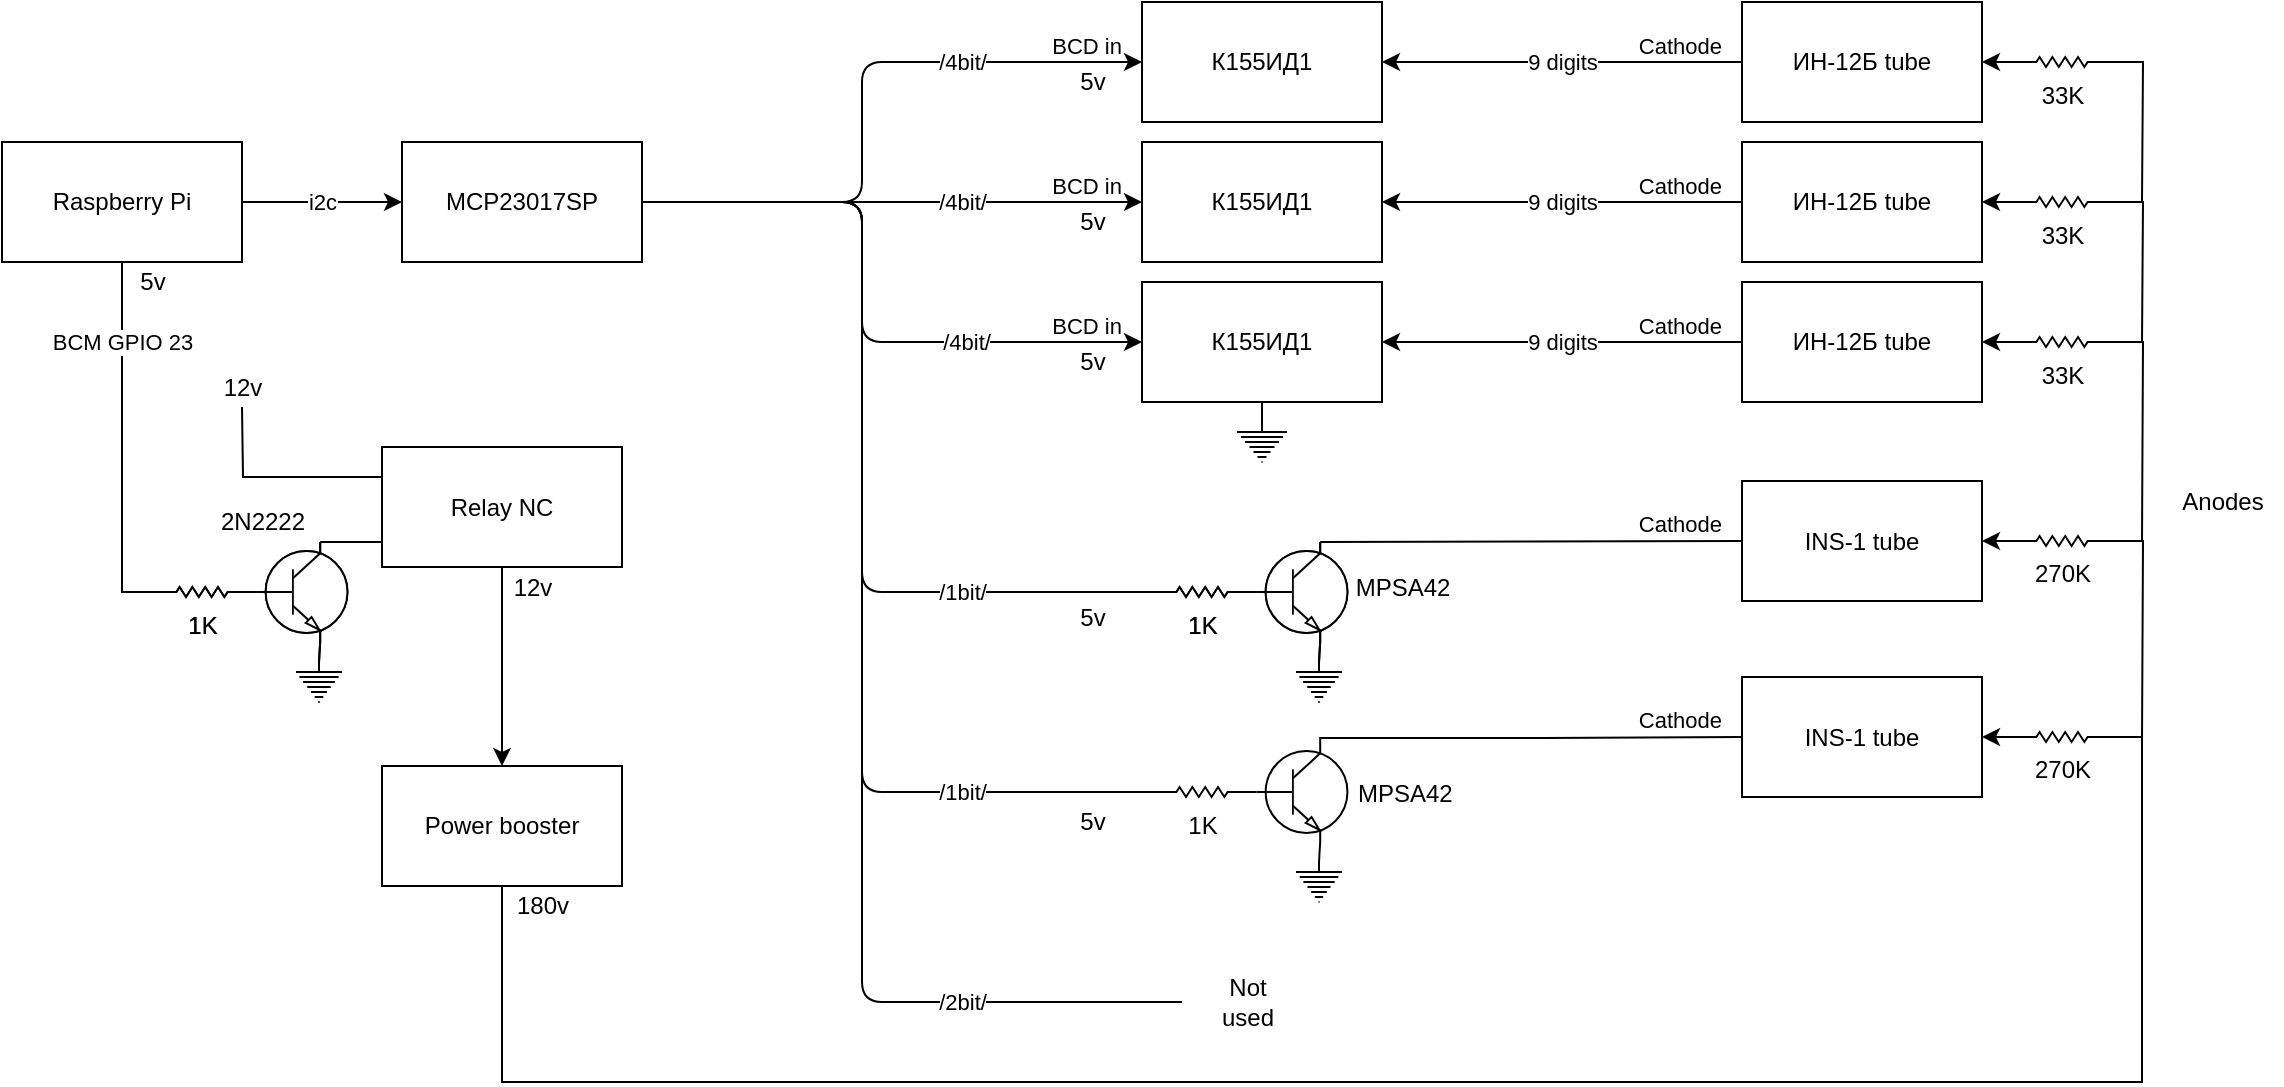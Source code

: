 <mxfile version="13.8.1" type="device"><diagram id="28f9GWwnW38q04dyBR0_" name="Page-1"><mxGraphModel dx="1422" dy="791" grid="1" gridSize="10" guides="1" tooltips="1" connect="1" arrows="1" fold="1" page="1" pageScale="1" pageWidth="827" pageHeight="1169" math="0" shadow="0"><root><mxCell id="0"/><mxCell id="1" parent="0"/><mxCell id="Po_Mlg8jeD2P4Oed7_Wl-3" value="Raspberry Pi" style="rounded=0;whiteSpace=wrap;html=1;" vertex="1" parent="1"><mxGeometry y="70" width="120" height="60" as="geometry"/></mxCell><mxCell id="Po_Mlg8jeD2P4Oed7_Wl-4" value="MCP23017SP" style="rounded=0;whiteSpace=wrap;html=1;" vertex="1" parent="1"><mxGeometry x="200" y="70" width="120" height="60" as="geometry"/></mxCell><mxCell id="Po_Mlg8jeD2P4Oed7_Wl-5" value="К155ИД1" style="rounded=0;whiteSpace=wrap;html=1;" vertex="1" parent="1"><mxGeometry x="570" width="120" height="60" as="geometry"/></mxCell><mxCell id="Po_Mlg8jeD2P4Oed7_Wl-6" value="К155ИД1" style="rounded=0;whiteSpace=wrap;html=1;" vertex="1" parent="1"><mxGeometry x="570" y="70" width="120" height="60" as="geometry"/></mxCell><mxCell id="Po_Mlg8jeD2P4Oed7_Wl-7" value="К155ИД1" style="rounded=0;whiteSpace=wrap;html=1;" vertex="1" parent="1"><mxGeometry x="570" y="140" width="120" height="60" as="geometry"/></mxCell><mxCell id="Po_Mlg8jeD2P4Oed7_Wl-8" value="ИН-12Б tube" style="rounded=0;whiteSpace=wrap;html=1;" vertex="1" parent="1"><mxGeometry x="870" width="120" height="60" as="geometry"/></mxCell><mxCell id="Po_Mlg8jeD2P4Oed7_Wl-9" value="ИН-12Б tube" style="rounded=0;whiteSpace=wrap;html=1;" vertex="1" parent="1"><mxGeometry x="870" y="70" width="120" height="60" as="geometry"/></mxCell><mxCell id="Po_Mlg8jeD2P4Oed7_Wl-10" value="ИН-12Б tube" style="rounded=0;whiteSpace=wrap;html=1;" vertex="1" parent="1"><mxGeometry x="870" y="140" width="120" height="60" as="geometry"/></mxCell><mxCell id="Po_Mlg8jeD2P4Oed7_Wl-14" value="" style="endArrow=classic;html=1;exitX=1;exitY=0.5;exitDx=0;exitDy=0;entryX=0;entryY=0.5;entryDx=0;entryDy=0;entryPerimeter=0;" edge="1" parent="1" source="Po_Mlg8jeD2P4Oed7_Wl-3" target="Po_Mlg8jeD2P4Oed7_Wl-4"><mxGeometry relative="1" as="geometry"><mxPoint x="320" y="80" as="sourcePoint"/><mxPoint x="420" y="80" as="targetPoint"/></mxGeometry></mxCell><mxCell id="Po_Mlg8jeD2P4Oed7_Wl-15" value="i2c" style="edgeLabel;resizable=0;html=1;align=center;verticalAlign=middle;" connectable="0" vertex="1" parent="Po_Mlg8jeD2P4Oed7_Wl-14"><mxGeometry relative="1" as="geometry"/></mxCell><mxCell id="Po_Mlg8jeD2P4Oed7_Wl-22" value="/4bit/" style="endArrow=classic;html=1;entryX=0;entryY=0.5;entryDx=0;entryDy=0;" edge="1" parent="1" target="Po_Mlg8jeD2P4Oed7_Wl-5"><mxGeometry x="0.438" relative="1" as="geometry"><mxPoint x="320" y="100" as="sourcePoint"/><mxPoint x="510" y="210" as="targetPoint"/><Array as="points"><mxPoint x="430" y="100"/><mxPoint x="430" y="30"/></Array><mxPoint as="offset"/></mxGeometry></mxCell><mxCell id="Po_Mlg8jeD2P4Oed7_Wl-25" value="BCD in" style="edgeLabel;resizable=0;html=1;align=right;verticalAlign=bottom;" connectable="0" vertex="1" parent="Po_Mlg8jeD2P4Oed7_Wl-22"><mxGeometry x="1" relative="1" as="geometry"><mxPoint x="-10" as="offset"/></mxGeometry></mxCell><mxCell id="Po_Mlg8jeD2P4Oed7_Wl-26" value="/4bit/" style="endArrow=classic;html=1;entryX=0;entryY=0.5;entryDx=0;entryDy=0;" edge="1" parent="1" target="Po_Mlg8jeD2P4Oed7_Wl-6"><mxGeometry x="0.28" relative="1" as="geometry"><mxPoint x="320" y="100" as="sourcePoint"/><mxPoint x="570" y="30" as="targetPoint"/><Array as="points"><mxPoint x="430" y="100"/></Array><mxPoint as="offset"/></mxGeometry></mxCell><mxCell id="Po_Mlg8jeD2P4Oed7_Wl-28" value="BCD in" style="edgeLabel;resizable=0;html=1;align=right;verticalAlign=bottom;" connectable="0" vertex="1" parent="Po_Mlg8jeD2P4Oed7_Wl-26"><mxGeometry x="1" relative="1" as="geometry"><mxPoint x="-10" as="offset"/></mxGeometry></mxCell><mxCell id="Po_Mlg8jeD2P4Oed7_Wl-29" value="/4bit/" style="endArrow=classic;html=1;entryX=0;entryY=0.5;entryDx=0;entryDy=0;" edge="1" parent="1" target="Po_Mlg8jeD2P4Oed7_Wl-7"><mxGeometry x="0.448" relative="1" as="geometry"><mxPoint x="320" y="100" as="sourcePoint"/><mxPoint x="570" y="30" as="targetPoint"/><Array as="points"><mxPoint x="370" y="100"/><mxPoint x="430" y="100"/><mxPoint x="430" y="170"/></Array><mxPoint as="offset"/></mxGeometry></mxCell><mxCell id="Po_Mlg8jeD2P4Oed7_Wl-31" value="BCD in" style="edgeLabel;resizable=0;html=1;align=right;verticalAlign=bottom;" connectable="0" vertex="1" parent="Po_Mlg8jeD2P4Oed7_Wl-29"><mxGeometry x="1" relative="1" as="geometry"><mxPoint x="-10" as="offset"/></mxGeometry></mxCell><mxCell id="Po_Mlg8jeD2P4Oed7_Wl-32" value="/1bit/" style="endArrow=none;html=1;entryX=0;entryY=0.5;entryDx=0;entryDy=0;entryPerimeter=0;endFill=0;" edge="1" parent="1" target="Po_Mlg8jeD2P4Oed7_Wl-61"><mxGeometry x="0.56" relative="1" as="geometry"><mxPoint x="320" y="100" as="sourcePoint"/><mxPoint x="570" y="270" as="targetPoint"/><Array as="points"><mxPoint x="370" y="100"/><mxPoint x="430" y="100"/><mxPoint x="430" y="295"/></Array><mxPoint as="offset"/></mxGeometry></mxCell><mxCell id="Po_Mlg8jeD2P4Oed7_Wl-35" value="/1bit/" style="endArrow=none;html=1;exitX=1;exitY=0.5;exitDx=0;exitDy=0;entryX=0;entryY=0.5;entryDx=0;entryDy=0;entryPerimeter=0;endFill=0;" edge="1" parent="1" source="Po_Mlg8jeD2P4Oed7_Wl-4" target="Po_Mlg8jeD2P4Oed7_Wl-66"><mxGeometry x="0.64" relative="1" as="geometry"><mxPoint x="320" y="130" as="sourcePoint"/><mxPoint x="570" y="340" as="targetPoint"/><Array as="points"><mxPoint x="370" y="100"/><mxPoint x="430" y="100"/><mxPoint x="430" y="395"/></Array><mxPoint as="offset"/></mxGeometry></mxCell><mxCell id="Po_Mlg8jeD2P4Oed7_Wl-38" value="" style="endArrow=none;html=1;exitX=1;exitY=0.5;exitDx=0;exitDy=0;entryX=0;entryY=0.5;entryDx=0;entryDy=0;startArrow=classic;startFill=1;endFill=0;" edge="1" parent="1" source="Po_Mlg8jeD2P4Oed7_Wl-5" target="Po_Mlg8jeD2P4Oed7_Wl-8"><mxGeometry relative="1" as="geometry"><mxPoint x="490" y="230" as="sourcePoint"/><mxPoint x="650" y="230" as="targetPoint"/></mxGeometry></mxCell><mxCell id="Po_Mlg8jeD2P4Oed7_Wl-39" value="9 digits" style="edgeLabel;resizable=0;html=1;align=center;verticalAlign=middle;" connectable="0" vertex="1" parent="Po_Mlg8jeD2P4Oed7_Wl-38"><mxGeometry relative="1" as="geometry"/></mxCell><mxCell id="Po_Mlg8jeD2P4Oed7_Wl-41" value="Cathode" style="edgeLabel;resizable=0;html=1;align=right;verticalAlign=bottom;" connectable="0" vertex="1" parent="Po_Mlg8jeD2P4Oed7_Wl-38"><mxGeometry x="1" relative="1" as="geometry"><mxPoint x="-10" as="offset"/></mxGeometry></mxCell><mxCell id="Po_Mlg8jeD2P4Oed7_Wl-42" value="" style="endArrow=none;html=1;exitX=1;exitY=0.5;exitDx=0;exitDy=0;entryX=0;entryY=0.5;entryDx=0;entryDy=0;startArrow=classic;startFill=1;endFill=0;" edge="1" parent="1" source="Po_Mlg8jeD2P4Oed7_Wl-6" target="Po_Mlg8jeD2P4Oed7_Wl-9"><mxGeometry relative="1" as="geometry"><mxPoint x="690" y="30" as="sourcePoint"/><mxPoint x="870" y="30" as="targetPoint"/></mxGeometry></mxCell><mxCell id="Po_Mlg8jeD2P4Oed7_Wl-43" value="9 digits" style="edgeLabel;resizable=0;html=1;align=center;verticalAlign=middle;" connectable="0" vertex="1" parent="Po_Mlg8jeD2P4Oed7_Wl-42"><mxGeometry relative="1" as="geometry"/></mxCell><mxCell id="Po_Mlg8jeD2P4Oed7_Wl-44" value="Cathode" style="edgeLabel;resizable=0;html=1;align=right;verticalAlign=bottom;" connectable="0" vertex="1" parent="Po_Mlg8jeD2P4Oed7_Wl-42"><mxGeometry x="1" relative="1" as="geometry"><mxPoint x="-10" as="offset"/></mxGeometry></mxCell><mxCell id="Po_Mlg8jeD2P4Oed7_Wl-45" value="" style="endArrow=none;html=1;exitX=1;exitY=0.5;exitDx=0;exitDy=0;entryX=0;entryY=0.5;entryDx=0;entryDy=0;startArrow=classic;startFill=1;endFill=0;" edge="1" parent="1" source="Po_Mlg8jeD2P4Oed7_Wl-7" target="Po_Mlg8jeD2P4Oed7_Wl-10"><mxGeometry relative="1" as="geometry"><mxPoint x="700" y="40" as="sourcePoint"/><mxPoint x="880" y="40" as="targetPoint"/></mxGeometry></mxCell><mxCell id="Po_Mlg8jeD2P4Oed7_Wl-46" value="9 digits" style="edgeLabel;resizable=0;html=1;align=center;verticalAlign=middle;" connectable="0" vertex="1" parent="Po_Mlg8jeD2P4Oed7_Wl-45"><mxGeometry relative="1" as="geometry"/></mxCell><mxCell id="Po_Mlg8jeD2P4Oed7_Wl-47" value="Cathode" style="edgeLabel;resizable=0;html=1;align=right;verticalAlign=bottom;" connectable="0" vertex="1" parent="Po_Mlg8jeD2P4Oed7_Wl-45"><mxGeometry x="1" relative="1" as="geometry"><mxPoint x="-10" as="offset"/></mxGeometry></mxCell><mxCell id="Po_Mlg8jeD2P4Oed7_Wl-51" style="edgeStyle=orthogonalEdgeStyle;rounded=0;orthogonalLoop=1;jettySize=auto;html=1;exitX=0.5;exitY=0;exitDx=0;exitDy=0;exitPerimeter=0;startArrow=none;startFill=0;endArrow=none;endFill=0;entryX=0.5;entryY=1;entryDx=0;entryDy=0;" edge="1" parent="1" source="Po_Mlg8jeD2P4Oed7_Wl-50" target="Po_Mlg8jeD2P4Oed7_Wl-7"><mxGeometry relative="1" as="geometry"><mxPoint x="650" y="220" as="targetPoint"/></mxGeometry></mxCell><mxCell id="Po_Mlg8jeD2P4Oed7_Wl-50" value="" style="pointerEvents=1;verticalLabelPosition=bottom;shadow=0;dashed=0;align=center;html=1;verticalAlign=top;shape=mxgraph.electrical.signal_sources.protective_earth;" vertex="1" parent="1"><mxGeometry x="617.5" y="210" width="25" height="20" as="geometry"/></mxCell><mxCell id="Po_Mlg8jeD2P4Oed7_Wl-57" style="edgeStyle=orthogonalEdgeStyle;rounded=0;orthogonalLoop=1;jettySize=auto;html=1;exitX=0.7;exitY=1;exitDx=0;exitDy=0;exitPerimeter=0;entryX=0.5;entryY=0;entryDx=0;entryDy=0;entryPerimeter=0;startArrow=none;startFill=0;endArrow=none;endFill=0;" edge="1" parent="1" source="Po_Mlg8jeD2P4Oed7_Wl-53" target="Po_Mlg8jeD2P4Oed7_Wl-56"><mxGeometry relative="1" as="geometry"/></mxCell><mxCell id="Po_Mlg8jeD2P4Oed7_Wl-53" value="" style="verticalLabelPosition=bottom;shadow=0;dashed=0;align=center;html=1;verticalAlign=top;shape=mxgraph.electrical.transistors.npn_transistor_1;" vertex="1" parent="1"><mxGeometry x="620" y="270" width="60" height="50" as="geometry"/></mxCell><mxCell id="Po_Mlg8jeD2P4Oed7_Wl-55" style="edgeStyle=orthogonalEdgeStyle;rounded=0;orthogonalLoop=1;jettySize=auto;html=1;exitX=1;exitY=0.5;exitDx=0;exitDy=0;exitPerimeter=0;entryX=0;entryY=0.5;entryDx=0;entryDy=0;entryPerimeter=0;startArrow=none;startFill=0;endArrow=none;endFill=0;" edge="1" parent="1" source="Po_Mlg8jeD2P4Oed7_Wl-54" target="Po_Mlg8jeD2P4Oed7_Wl-53"><mxGeometry relative="1" as="geometry"/></mxCell><mxCell id="Po_Mlg8jeD2P4Oed7_Wl-54" value="1K" style="pointerEvents=1;verticalLabelPosition=bottom;shadow=0;dashed=0;align=center;html=1;verticalAlign=top;shape=mxgraph.electrical.resistors.resistor_2;" vertex="1" parent="1"><mxGeometry x="580" y="292.5" width="40" height="5" as="geometry"/></mxCell><mxCell id="Po_Mlg8jeD2P4Oed7_Wl-56" value="" style="pointerEvents=1;verticalLabelPosition=bottom;shadow=0;dashed=0;align=center;html=1;verticalAlign=top;shape=mxgraph.electrical.signal_sources.protective_earth;" vertex="1" parent="1"><mxGeometry x="647" y="330" width="23" height="20" as="geometry"/></mxCell><mxCell id="Po_Mlg8jeD2P4Oed7_Wl-58" style="edgeStyle=orthogonalEdgeStyle;rounded=0;orthogonalLoop=1;jettySize=auto;html=1;exitX=0.7;exitY=1;exitDx=0;exitDy=0;exitPerimeter=0;entryX=0.5;entryY=0;entryDx=0;entryDy=0;entryPerimeter=0;startArrow=none;startFill=0;endArrow=none;endFill=0;" edge="1" parent="1" source="Po_Mlg8jeD2P4Oed7_Wl-59" target="Po_Mlg8jeD2P4Oed7_Wl-62"><mxGeometry relative="1" as="geometry"/></mxCell><mxCell id="Po_Mlg8jeD2P4Oed7_Wl-59" value="" style="verticalLabelPosition=bottom;shadow=0;dashed=0;align=center;html=1;verticalAlign=top;shape=mxgraph.electrical.transistors.npn_transistor_1;" vertex="1" parent="1"><mxGeometry x="620" y="270" width="60" height="50" as="geometry"/></mxCell><mxCell id="Po_Mlg8jeD2P4Oed7_Wl-60" style="edgeStyle=orthogonalEdgeStyle;rounded=0;orthogonalLoop=1;jettySize=auto;html=1;exitX=1;exitY=0.5;exitDx=0;exitDy=0;exitPerimeter=0;entryX=0;entryY=0.5;entryDx=0;entryDy=0;entryPerimeter=0;startArrow=none;startFill=0;endArrow=none;endFill=0;" edge="1" parent="1" source="Po_Mlg8jeD2P4Oed7_Wl-61" target="Po_Mlg8jeD2P4Oed7_Wl-59"><mxGeometry relative="1" as="geometry"/></mxCell><mxCell id="Po_Mlg8jeD2P4Oed7_Wl-61" value="1K" style="pointerEvents=1;verticalLabelPosition=bottom;shadow=0;dashed=0;align=center;html=1;verticalAlign=top;shape=mxgraph.electrical.resistors.resistor_2;" vertex="1" parent="1"><mxGeometry x="580" y="292.5" width="40" height="5" as="geometry"/></mxCell><mxCell id="Po_Mlg8jeD2P4Oed7_Wl-62" value="" style="pointerEvents=1;verticalLabelPosition=bottom;shadow=0;dashed=0;align=center;html=1;verticalAlign=top;shape=mxgraph.electrical.signal_sources.protective_earth;" vertex="1" parent="1"><mxGeometry x="647" y="330" width="23" height="20" as="geometry"/></mxCell><mxCell id="Po_Mlg8jeD2P4Oed7_Wl-63" style="edgeStyle=orthogonalEdgeStyle;rounded=0;orthogonalLoop=1;jettySize=auto;html=1;exitX=0.7;exitY=1;exitDx=0;exitDy=0;exitPerimeter=0;entryX=0.5;entryY=0;entryDx=0;entryDy=0;entryPerimeter=0;startArrow=none;startFill=0;endArrow=none;endFill=0;" edge="1" parent="1" source="Po_Mlg8jeD2P4Oed7_Wl-64" target="Po_Mlg8jeD2P4Oed7_Wl-67"><mxGeometry relative="1" as="geometry"/></mxCell><mxCell id="Po_Mlg8jeD2P4Oed7_Wl-75" style="edgeStyle=orthogonalEdgeStyle;rounded=0;orthogonalLoop=1;jettySize=auto;html=1;exitX=0.7;exitY=0;exitDx=0;exitDy=0;exitPerimeter=0;entryX=0;entryY=0.5;entryDx=0;entryDy=0;startArrow=none;startFill=0;endArrow=none;endFill=0;" edge="1" parent="1" source="Po_Mlg8jeD2P4Oed7_Wl-64" target="Po_Mlg8jeD2P4Oed7_Wl-69"><mxGeometry relative="1" as="geometry"><Array as="points"><mxPoint x="659" y="368"/><mxPoint x="771" y="368"/></Array></mxGeometry></mxCell><mxCell id="Po_Mlg8jeD2P4Oed7_Wl-64" value="" style="verticalLabelPosition=bottom;shadow=0;dashed=0;align=center;html=1;verticalAlign=top;shape=mxgraph.electrical.transistors.npn_transistor_1;" vertex="1" parent="1"><mxGeometry x="620" y="370" width="60" height="50" as="geometry"/></mxCell><mxCell id="Po_Mlg8jeD2P4Oed7_Wl-65" style="edgeStyle=orthogonalEdgeStyle;rounded=0;orthogonalLoop=1;jettySize=auto;html=1;exitX=1;exitY=0.5;exitDx=0;exitDy=0;exitPerimeter=0;entryX=0;entryY=0.5;entryDx=0;entryDy=0;entryPerimeter=0;startArrow=none;startFill=0;endArrow=none;endFill=0;" edge="1" parent="1" source="Po_Mlg8jeD2P4Oed7_Wl-66" target="Po_Mlg8jeD2P4Oed7_Wl-64"><mxGeometry relative="1" as="geometry"/></mxCell><mxCell id="Po_Mlg8jeD2P4Oed7_Wl-66" value="1K" style="pointerEvents=1;verticalLabelPosition=bottom;shadow=0;dashed=0;align=center;html=1;verticalAlign=top;shape=mxgraph.electrical.resistors.resistor_2;" vertex="1" parent="1"><mxGeometry x="580" y="392.5" width="40" height="5" as="geometry"/></mxCell><mxCell id="Po_Mlg8jeD2P4Oed7_Wl-67" value="" style="pointerEvents=1;verticalLabelPosition=bottom;shadow=0;dashed=0;align=center;html=1;verticalAlign=top;shape=mxgraph.electrical.signal_sources.protective_earth;" vertex="1" parent="1"><mxGeometry x="647" y="430" width="23" height="20" as="geometry"/></mxCell><mxCell id="Po_Mlg8jeD2P4Oed7_Wl-68" value="INS-1 tube" style="rounded=0;whiteSpace=wrap;html=1;" vertex="1" parent="1"><mxGeometry x="870" y="239.5" width="120" height="60" as="geometry"/></mxCell><mxCell id="Po_Mlg8jeD2P4Oed7_Wl-142" style="edgeStyle=orthogonalEdgeStyle;rounded=0;orthogonalLoop=1;jettySize=auto;html=1;exitX=1;exitY=0.5;exitDx=0;exitDy=0;startArrow=none;startFill=0;endArrow=classic;endFill=1;" edge="1" parent="1" source="Po_Mlg8jeD2P4Oed7_Wl-69"><mxGeometry relative="1" as="geometry"><mxPoint x="990.2" y="367.6" as="targetPoint"/></mxGeometry></mxCell><mxCell id="Po_Mlg8jeD2P4Oed7_Wl-69" value="INS-1 tube" style="rounded=0;whiteSpace=wrap;html=1;" vertex="1" parent="1"><mxGeometry x="870" y="337.5" width="120" height="60" as="geometry"/></mxCell><mxCell id="Po_Mlg8jeD2P4Oed7_Wl-70" value="/2bit/" style="endArrow=none;html=1;exitX=1;exitY=0.5;exitDx=0;exitDy=0;endFill=0;" edge="1" parent="1" source="Po_Mlg8jeD2P4Oed7_Wl-4"><mxGeometry x="0.672" relative="1" as="geometry"><mxPoint x="320" y="130" as="sourcePoint"/><mxPoint x="590" y="500" as="targetPoint"/><Array as="points"><mxPoint x="370" y="100"/><mxPoint x="430" y="100"/><mxPoint x="430" y="500"/></Array><mxPoint as="offset"/></mxGeometry></mxCell><mxCell id="Po_Mlg8jeD2P4Oed7_Wl-72" value="Not used" style="text;html=1;strokeColor=none;fillColor=none;align=center;verticalAlign=middle;whiteSpace=wrap;rounded=0;" vertex="1" parent="1"><mxGeometry x="603" y="490" width="40" height="20" as="geometry"/></mxCell><mxCell id="Po_Mlg8jeD2P4Oed7_Wl-74" value="" style="endArrow=none;html=1;exitX=0.7;exitY=0;exitDx=0;exitDy=0;exitPerimeter=0;entryX=0;entryY=0.5;entryDx=0;entryDy=0;" edge="1" parent="1" source="Po_Mlg8jeD2P4Oed7_Wl-59" target="Po_Mlg8jeD2P4Oed7_Wl-68"><mxGeometry width="50" height="50" relative="1" as="geometry"><mxPoint x="640" y="250" as="sourcePoint"/><mxPoint x="690" y="200" as="targetPoint"/></mxGeometry></mxCell><mxCell id="Po_Mlg8jeD2P4Oed7_Wl-77" value="Cathode" style="edgeLabel;resizable=0;html=1;align=right;verticalAlign=bottom;" connectable="0" vertex="1" parent="1"><mxGeometry x="860" y="269.5" as="geometry"/></mxCell><mxCell id="Po_Mlg8jeD2P4Oed7_Wl-78" value="Cathode" style="edgeLabel;resizable=0;html=1;align=right;verticalAlign=bottom;" connectable="0" vertex="1" parent="1"><mxGeometry x="860" y="367.5" as="geometry"/></mxCell><mxCell id="Po_Mlg8jeD2P4Oed7_Wl-79" value="MPSA42" style="text;html=1;align=center;verticalAlign=middle;resizable=0;points=[];autosize=1;" vertex="1" parent="1"><mxGeometry x="670" y="282.5" width="60" height="20" as="geometry"/></mxCell><mxCell id="Po_Mlg8jeD2P4Oed7_Wl-80" value="MPSA42" style="text;whiteSpace=wrap;html=1;" vertex="1" parent="1"><mxGeometry x="676" y="382" width="70" height="30" as="geometry"/></mxCell><mxCell id="Po_Mlg8jeD2P4Oed7_Wl-95" style="edgeStyle=orthogonalEdgeStyle;rounded=0;orthogonalLoop=1;jettySize=auto;html=1;exitX=0;exitY=0.25;exitDx=0;exitDy=0;startArrow=none;startFill=0;endArrow=none;endFill=0;" edge="1" parent="1" source="Po_Mlg8jeD2P4Oed7_Wl-83"><mxGeometry relative="1" as="geometry"><mxPoint x="120" y="202.5" as="targetPoint"/></mxGeometry></mxCell><mxCell id="Po_Mlg8jeD2P4Oed7_Wl-98" style="edgeStyle=orthogonalEdgeStyle;rounded=0;orthogonalLoop=1;jettySize=auto;html=1;exitX=0.5;exitY=1;exitDx=0;exitDy=0;entryX=0.5;entryY=0;entryDx=0;entryDy=0;startArrow=none;startFill=0;endArrow=classic;endFill=1;" edge="1" parent="1" source="Po_Mlg8jeD2P4Oed7_Wl-83" target="Po_Mlg8jeD2P4Oed7_Wl-97"><mxGeometry relative="1" as="geometry"/></mxCell><mxCell id="Po_Mlg8jeD2P4Oed7_Wl-83" value="Relay NC" style="rounded=0;whiteSpace=wrap;html=1;" vertex="1" parent="1"><mxGeometry x="190" y="222.5" width="120" height="60" as="geometry"/></mxCell><mxCell id="Po_Mlg8jeD2P4Oed7_Wl-84" style="edgeStyle=orthogonalEdgeStyle;rounded=0;orthogonalLoop=1;jettySize=auto;html=1;exitX=0.7;exitY=1;exitDx=0;exitDy=0;exitPerimeter=0;entryX=0.5;entryY=0;entryDx=0;entryDy=0;entryPerimeter=0;startArrow=none;startFill=0;endArrow=none;endFill=0;" edge="1" parent="1" source="Po_Mlg8jeD2P4Oed7_Wl-85" target="Po_Mlg8jeD2P4Oed7_Wl-88"><mxGeometry relative="1" as="geometry"/></mxCell><mxCell id="Po_Mlg8jeD2P4Oed7_Wl-85" value="" style="verticalLabelPosition=bottom;shadow=0;dashed=0;align=center;html=1;verticalAlign=top;shape=mxgraph.electrical.transistors.npn_transistor_1;" vertex="1" parent="1"><mxGeometry x="120" y="270" width="60" height="50" as="geometry"/></mxCell><mxCell id="Po_Mlg8jeD2P4Oed7_Wl-86" style="edgeStyle=orthogonalEdgeStyle;rounded=0;orthogonalLoop=1;jettySize=auto;html=1;exitX=1;exitY=0.5;exitDx=0;exitDy=0;exitPerimeter=0;entryX=0;entryY=0.5;entryDx=0;entryDy=0;entryPerimeter=0;startArrow=none;startFill=0;endArrow=none;endFill=0;" edge="1" parent="1" source="Po_Mlg8jeD2P4Oed7_Wl-87" target="Po_Mlg8jeD2P4Oed7_Wl-85"><mxGeometry relative="1" as="geometry"/></mxCell><mxCell id="Po_Mlg8jeD2P4Oed7_Wl-87" value="1K" style="pointerEvents=1;verticalLabelPosition=bottom;shadow=0;dashed=0;align=center;html=1;verticalAlign=top;shape=mxgraph.electrical.resistors.resistor_2;" vertex="1" parent="1"><mxGeometry x="80" y="292.5" width="40" height="5" as="geometry"/></mxCell><mxCell id="Po_Mlg8jeD2P4Oed7_Wl-88" value="" style="pointerEvents=1;verticalLabelPosition=bottom;shadow=0;dashed=0;align=center;html=1;verticalAlign=top;shape=mxgraph.electrical.signal_sources.protective_earth;" vertex="1" parent="1"><mxGeometry x="147" y="330" width="23" height="20" as="geometry"/></mxCell><mxCell id="Po_Mlg8jeD2P4Oed7_Wl-89" style="edgeStyle=orthogonalEdgeStyle;rounded=0;orthogonalLoop=1;jettySize=auto;html=1;exitX=0.7;exitY=1;exitDx=0;exitDy=0;exitPerimeter=0;entryX=0.5;entryY=0;entryDx=0;entryDy=0;entryPerimeter=0;startArrow=none;startFill=0;endArrow=none;endFill=0;" edge="1" parent="1" source="Po_Mlg8jeD2P4Oed7_Wl-90" target="Po_Mlg8jeD2P4Oed7_Wl-93"><mxGeometry relative="1" as="geometry"/></mxCell><mxCell id="Po_Mlg8jeD2P4Oed7_Wl-94" style="edgeStyle=orthogonalEdgeStyle;rounded=0;orthogonalLoop=1;jettySize=auto;html=1;exitX=0.7;exitY=0;exitDx=0;exitDy=0;exitPerimeter=0;entryX=0;entryY=0.75;entryDx=0;entryDy=0;startArrow=none;startFill=0;endArrow=none;endFill=0;" edge="1" parent="1" source="Po_Mlg8jeD2P4Oed7_Wl-90" target="Po_Mlg8jeD2P4Oed7_Wl-83"><mxGeometry relative="1" as="geometry"/></mxCell><mxCell id="Po_Mlg8jeD2P4Oed7_Wl-90" value="" style="verticalLabelPosition=bottom;shadow=0;dashed=0;align=center;html=1;verticalAlign=top;shape=mxgraph.electrical.transistors.npn_transistor_1;" vertex="1" parent="1"><mxGeometry x="120" y="270" width="60" height="50" as="geometry"/></mxCell><mxCell id="Po_Mlg8jeD2P4Oed7_Wl-91" style="edgeStyle=orthogonalEdgeStyle;rounded=0;orthogonalLoop=1;jettySize=auto;html=1;exitX=1;exitY=0.5;exitDx=0;exitDy=0;exitPerimeter=0;entryX=0;entryY=0.5;entryDx=0;entryDy=0;entryPerimeter=0;startArrow=none;startFill=0;endArrow=none;endFill=0;" edge="1" parent="1" source="Po_Mlg8jeD2P4Oed7_Wl-92" target="Po_Mlg8jeD2P4Oed7_Wl-90"><mxGeometry relative="1" as="geometry"/></mxCell><mxCell id="Po_Mlg8jeD2P4Oed7_Wl-108" style="edgeStyle=orthogonalEdgeStyle;rounded=0;orthogonalLoop=1;jettySize=auto;html=1;exitX=0;exitY=0.5;exitDx=0;exitDy=0;exitPerimeter=0;startArrow=none;startFill=0;endArrow=none;endFill=0;" edge="1" parent="1" source="Po_Mlg8jeD2P4Oed7_Wl-92" target="Po_Mlg8jeD2P4Oed7_Wl-3"><mxGeometry relative="1" as="geometry"/></mxCell><mxCell id="Po_Mlg8jeD2P4Oed7_Wl-109" value="BCM GPIO 23" style="edgeLabel;html=1;align=center;verticalAlign=middle;resizable=0;points=[];" vertex="1" connectable="0" parent="Po_Mlg8jeD2P4Oed7_Wl-108"><mxGeometry x="0.398" relative="1" as="geometry"><mxPoint y="-16" as="offset"/></mxGeometry></mxCell><mxCell id="Po_Mlg8jeD2P4Oed7_Wl-92" value="1K" style="pointerEvents=1;verticalLabelPosition=bottom;shadow=0;dashed=0;align=center;html=1;verticalAlign=top;shape=mxgraph.electrical.resistors.resistor_2;" vertex="1" parent="1"><mxGeometry x="80" y="292.5" width="40" height="5" as="geometry"/></mxCell><mxCell id="Po_Mlg8jeD2P4Oed7_Wl-93" value="" style="pointerEvents=1;verticalLabelPosition=bottom;shadow=0;dashed=0;align=center;html=1;verticalAlign=top;shape=mxgraph.electrical.signal_sources.protective_earth;" vertex="1" parent="1"><mxGeometry x="147" y="330" width="23" height="20" as="geometry"/></mxCell><mxCell id="Po_Mlg8jeD2P4Oed7_Wl-96" value="12v" style="text;html=1;align=center;verticalAlign=middle;resizable=0;points=[];autosize=1;" vertex="1" parent="1"><mxGeometry x="105" y="182.5" width="30" height="20" as="geometry"/></mxCell><mxCell id="Po_Mlg8jeD2P4Oed7_Wl-145" style="edgeStyle=orthogonalEdgeStyle;rounded=0;orthogonalLoop=1;jettySize=auto;html=1;exitX=0.5;exitY=1;exitDx=0;exitDy=0;entryX=1;entryY=0.5;entryDx=0;entryDy=0;entryPerimeter=0;startArrow=none;startFill=0;endArrow=none;endFill=0;" edge="1" parent="1" source="Po_Mlg8jeD2P4Oed7_Wl-97" target="Po_Mlg8jeD2P4Oed7_Wl-131"><mxGeometry relative="1" as="geometry"><Array as="points"><mxPoint x="250" y="540"/><mxPoint x="1070" y="540"/><mxPoint x="1070" y="368"/></Array></mxGeometry></mxCell><mxCell id="Po_Mlg8jeD2P4Oed7_Wl-97" value="Power booster" style="rounded=0;whiteSpace=wrap;html=1;" vertex="1" parent="1"><mxGeometry x="190" y="382" width="120" height="60" as="geometry"/></mxCell><mxCell id="Po_Mlg8jeD2P4Oed7_Wl-99" value="12v" style="text;html=1;align=center;verticalAlign=middle;resizable=0;points=[];autosize=1;" vertex="1" parent="1"><mxGeometry x="250" y="282.5" width="30" height="20" as="geometry"/></mxCell><mxCell id="Po_Mlg8jeD2P4Oed7_Wl-107" value="180v" style="text;html=1;align=center;verticalAlign=middle;resizable=0;points=[];autosize=1;" vertex="1" parent="1"><mxGeometry x="250" y="442" width="40" height="20" as="geometry"/></mxCell><mxCell id="Po_Mlg8jeD2P4Oed7_Wl-110" value="5v" style="text;html=1;align=center;verticalAlign=middle;resizable=0;points=[];autosize=1;" vertex="1" parent="1"><mxGeometry x="60" y="130" width="30" height="20" as="geometry"/></mxCell><mxCell id="Po_Mlg8jeD2P4Oed7_Wl-122" value="2N2222" style="text;html=1;align=center;verticalAlign=middle;resizable=0;points=[];autosize=1;" vertex="1" parent="1"><mxGeometry x="100" y="249.5" width="60" height="20" as="geometry"/></mxCell><mxCell id="Po_Mlg8jeD2P4Oed7_Wl-123" value="5v" style="text;html=1;align=center;verticalAlign=middle;resizable=0;points=[];autosize=1;" vertex="1" parent="1"><mxGeometry x="530" y="30" width="30" height="20" as="geometry"/></mxCell><mxCell id="Po_Mlg8jeD2P4Oed7_Wl-124" value="5v" style="text;html=1;align=center;verticalAlign=middle;resizable=0;points=[];autosize=1;" vertex="1" parent="1"><mxGeometry x="530" y="100" width="30" height="20" as="geometry"/></mxCell><mxCell id="Po_Mlg8jeD2P4Oed7_Wl-125" value="5v" style="text;html=1;align=center;verticalAlign=middle;resizable=0;points=[];autosize=1;" vertex="1" parent="1"><mxGeometry x="530" y="170" width="30" height="20" as="geometry"/></mxCell><mxCell id="Po_Mlg8jeD2P4Oed7_Wl-126" value="5v" style="text;html=1;align=center;verticalAlign=middle;resizable=0;points=[];autosize=1;" vertex="1" parent="1"><mxGeometry x="530" y="297.5" width="30" height="20" as="geometry"/></mxCell><mxCell id="Po_Mlg8jeD2P4Oed7_Wl-127" value="5v" style="text;html=1;align=center;verticalAlign=middle;resizable=0;points=[];autosize=1;" vertex="1" parent="1"><mxGeometry x="530" y="400" width="30" height="20" as="geometry"/></mxCell><mxCell id="Po_Mlg8jeD2P4Oed7_Wl-144" style="edgeStyle=orthogonalEdgeStyle;rounded=0;orthogonalLoop=1;jettySize=auto;html=1;exitX=0;exitY=0.5;exitDx=0;exitDy=0;exitPerimeter=0;entryX=1;entryY=0.5;entryDx=0;entryDy=0;startArrow=none;startFill=0;endArrow=classic;endFill=1;" edge="1" parent="1" source="Po_Mlg8jeD2P4Oed7_Wl-131" target="Po_Mlg8jeD2P4Oed7_Wl-69"><mxGeometry relative="1" as="geometry"/></mxCell><mxCell id="Po_Mlg8jeD2P4Oed7_Wl-131" value="270K" style="pointerEvents=1;verticalLabelPosition=bottom;shadow=0;dashed=0;align=center;html=1;verticalAlign=top;shape=mxgraph.electrical.resistors.resistor_2;" vertex="1" parent="1"><mxGeometry x="1010" y="365" width="40" height="5" as="geometry"/></mxCell><mxCell id="Po_Mlg8jeD2P4Oed7_Wl-140" style="edgeStyle=orthogonalEdgeStyle;rounded=0;orthogonalLoop=1;jettySize=auto;html=1;exitX=0;exitY=0.5;exitDx=0;exitDy=0;exitPerimeter=0;entryX=1;entryY=0.5;entryDx=0;entryDy=0;startArrow=none;startFill=0;endArrow=classic;endFill=1;" edge="1" parent="1" source="Po_Mlg8jeD2P4Oed7_Wl-132" target="Po_Mlg8jeD2P4Oed7_Wl-68"><mxGeometry relative="1" as="geometry"/></mxCell><mxCell id="Po_Mlg8jeD2P4Oed7_Wl-146" style="edgeStyle=orthogonalEdgeStyle;rounded=0;orthogonalLoop=1;jettySize=auto;html=1;exitX=1;exitY=0.5;exitDx=0;exitDy=0;exitPerimeter=0;startArrow=none;startFill=0;endArrow=none;endFill=0;" edge="1" parent="1" source="Po_Mlg8jeD2P4Oed7_Wl-132"><mxGeometry relative="1" as="geometry"><mxPoint x="1070" y="370" as="targetPoint"/></mxGeometry></mxCell><mxCell id="Po_Mlg8jeD2P4Oed7_Wl-132" value="270K" style="pointerEvents=1;verticalLabelPosition=bottom;shadow=0;dashed=0;align=center;html=1;verticalAlign=top;shape=mxgraph.electrical.resistors.resistor_2;" vertex="1" parent="1"><mxGeometry x="1010" y="267" width="40" height="5" as="geometry"/></mxCell><mxCell id="Po_Mlg8jeD2P4Oed7_Wl-139" style="edgeStyle=orthogonalEdgeStyle;rounded=0;orthogonalLoop=1;jettySize=auto;html=1;exitX=0;exitY=0.5;exitDx=0;exitDy=0;exitPerimeter=0;entryX=1;entryY=0.5;entryDx=0;entryDy=0;startArrow=none;startFill=0;endArrow=classic;endFill=1;" edge="1" parent="1" source="Po_Mlg8jeD2P4Oed7_Wl-133" target="Po_Mlg8jeD2P4Oed7_Wl-10"><mxGeometry relative="1" as="geometry"/></mxCell><mxCell id="Po_Mlg8jeD2P4Oed7_Wl-147" style="edgeStyle=orthogonalEdgeStyle;rounded=0;orthogonalLoop=1;jettySize=auto;html=1;exitX=1;exitY=0.5;exitDx=0;exitDy=0;exitPerimeter=0;startArrow=none;startFill=0;endArrow=none;endFill=0;" edge="1" parent="1" source="Po_Mlg8jeD2P4Oed7_Wl-133"><mxGeometry relative="1" as="geometry"><mxPoint x="1070" y="270" as="targetPoint"/></mxGeometry></mxCell><mxCell id="Po_Mlg8jeD2P4Oed7_Wl-133" value="33K" style="pointerEvents=1;verticalLabelPosition=bottom;shadow=0;dashed=0;align=center;html=1;verticalAlign=top;shape=mxgraph.electrical.resistors.resistor_2;" vertex="1" parent="1"><mxGeometry x="1010" y="167.5" width="40" height="5" as="geometry"/></mxCell><mxCell id="Po_Mlg8jeD2P4Oed7_Wl-138" style="edgeStyle=orthogonalEdgeStyle;rounded=0;orthogonalLoop=1;jettySize=auto;html=1;exitX=0;exitY=0.5;exitDx=0;exitDy=0;exitPerimeter=0;entryX=1;entryY=0.5;entryDx=0;entryDy=0;startArrow=none;startFill=0;endArrow=classic;endFill=1;" edge="1" parent="1" source="Po_Mlg8jeD2P4Oed7_Wl-134" target="Po_Mlg8jeD2P4Oed7_Wl-9"><mxGeometry relative="1" as="geometry"/></mxCell><mxCell id="Po_Mlg8jeD2P4Oed7_Wl-148" style="edgeStyle=orthogonalEdgeStyle;rounded=0;orthogonalLoop=1;jettySize=auto;html=1;exitX=1;exitY=0.5;exitDx=0;exitDy=0;exitPerimeter=0;startArrow=none;startFill=0;endArrow=none;endFill=0;" edge="1" parent="1" source="Po_Mlg8jeD2P4Oed7_Wl-134"><mxGeometry relative="1" as="geometry"><mxPoint x="1070" y="170" as="targetPoint"/></mxGeometry></mxCell><mxCell id="Po_Mlg8jeD2P4Oed7_Wl-134" value="33K" style="pointerEvents=1;verticalLabelPosition=bottom;shadow=0;dashed=0;align=center;html=1;verticalAlign=top;shape=mxgraph.electrical.resistors.resistor_2;" vertex="1" parent="1"><mxGeometry x="1010" y="97.5" width="40" height="5" as="geometry"/></mxCell><mxCell id="Po_Mlg8jeD2P4Oed7_Wl-137" style="edgeStyle=orthogonalEdgeStyle;rounded=0;orthogonalLoop=1;jettySize=auto;html=1;exitX=0;exitY=0.5;exitDx=0;exitDy=0;exitPerimeter=0;entryX=1;entryY=0.5;entryDx=0;entryDy=0;startArrow=none;startFill=0;endArrow=classic;endFill=1;" edge="1" parent="1" source="Po_Mlg8jeD2P4Oed7_Wl-135" target="Po_Mlg8jeD2P4Oed7_Wl-8"><mxGeometry relative="1" as="geometry"/></mxCell><mxCell id="Po_Mlg8jeD2P4Oed7_Wl-149" style="edgeStyle=orthogonalEdgeStyle;rounded=0;orthogonalLoop=1;jettySize=auto;html=1;exitX=1;exitY=0.5;exitDx=0;exitDy=0;exitPerimeter=0;startArrow=none;startFill=0;endArrow=none;endFill=0;" edge="1" parent="1" source="Po_Mlg8jeD2P4Oed7_Wl-135"><mxGeometry relative="1" as="geometry"><mxPoint x="1070" y="100" as="targetPoint"/></mxGeometry></mxCell><mxCell id="Po_Mlg8jeD2P4Oed7_Wl-135" value="33K" style="pointerEvents=1;verticalLabelPosition=bottom;shadow=0;dashed=0;align=center;html=1;verticalAlign=top;shape=mxgraph.electrical.resistors.resistor_2;" vertex="1" parent="1"><mxGeometry x="1010" y="27.5" width="40" height="5" as="geometry"/></mxCell><mxCell id="Po_Mlg8jeD2P4Oed7_Wl-150" value="Anodes" style="text;html=1;align=center;verticalAlign=middle;resizable=0;points=[];autosize=1;" vertex="1" parent="1"><mxGeometry x="1080" y="239.5" width="60" height="20" as="geometry"/></mxCell><mxCell id="Po_Mlg8jeD2P4Oed7_Wl-151" style="edgeStyle=orthogonalEdgeStyle;rounded=0;orthogonalLoop=1;jettySize=auto;html=1;exitX=1;exitY=1;exitDx=0;exitDy=0;entryX=1;entryY=0.5;entryDx=0;entryDy=0;startArrow=none;startFill=0;endArrow=none;endFill=0;" edge="1" parent="1" source="Po_Mlg8jeD2P4Oed7_Wl-4" target="Po_Mlg8jeD2P4Oed7_Wl-4"><mxGeometry relative="1" as="geometry"/></mxCell></root></mxGraphModel></diagram></mxfile>